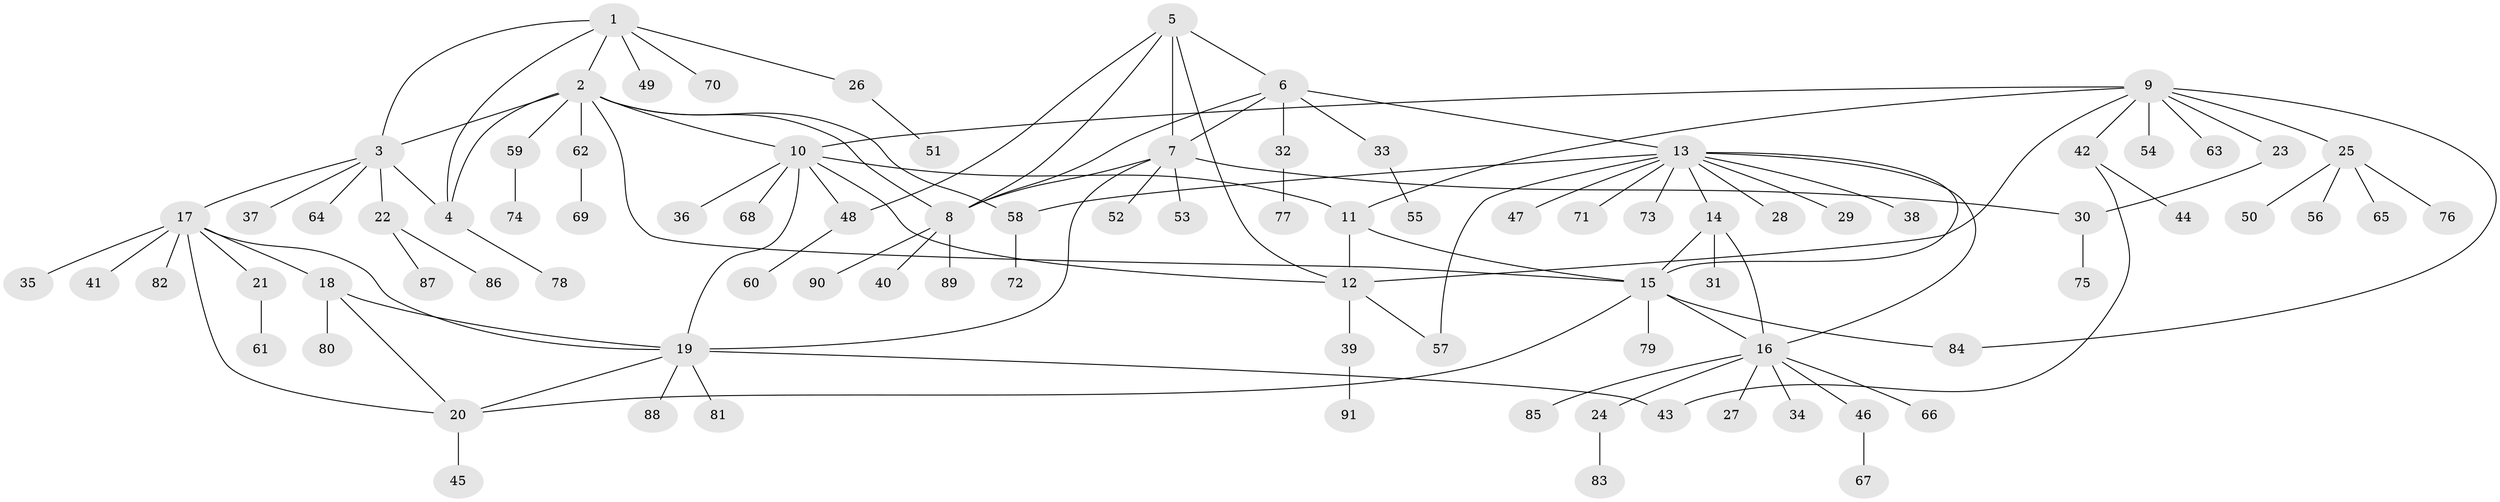 // Generated by graph-tools (version 1.1) at 2025/11/02/27/25 16:11:34]
// undirected, 91 vertices, 117 edges
graph export_dot {
graph [start="1"]
  node [color=gray90,style=filled];
  1;
  2;
  3;
  4;
  5;
  6;
  7;
  8;
  9;
  10;
  11;
  12;
  13;
  14;
  15;
  16;
  17;
  18;
  19;
  20;
  21;
  22;
  23;
  24;
  25;
  26;
  27;
  28;
  29;
  30;
  31;
  32;
  33;
  34;
  35;
  36;
  37;
  38;
  39;
  40;
  41;
  42;
  43;
  44;
  45;
  46;
  47;
  48;
  49;
  50;
  51;
  52;
  53;
  54;
  55;
  56;
  57;
  58;
  59;
  60;
  61;
  62;
  63;
  64;
  65;
  66;
  67;
  68;
  69;
  70;
  71;
  72;
  73;
  74;
  75;
  76;
  77;
  78;
  79;
  80;
  81;
  82;
  83;
  84;
  85;
  86;
  87;
  88;
  89;
  90;
  91;
  1 -- 2;
  1 -- 3;
  1 -- 4;
  1 -- 26;
  1 -- 49;
  1 -- 70;
  2 -- 3;
  2 -- 4;
  2 -- 8;
  2 -- 10;
  2 -- 15;
  2 -- 58;
  2 -- 59;
  2 -- 62;
  3 -- 4;
  3 -- 17;
  3 -- 22;
  3 -- 37;
  3 -- 64;
  4 -- 78;
  5 -- 6;
  5 -- 7;
  5 -- 8;
  5 -- 12;
  5 -- 48;
  6 -- 7;
  6 -- 8;
  6 -- 13;
  6 -- 32;
  6 -- 33;
  7 -- 8;
  7 -- 19;
  7 -- 30;
  7 -- 52;
  7 -- 53;
  8 -- 40;
  8 -- 89;
  8 -- 90;
  9 -- 10;
  9 -- 11;
  9 -- 12;
  9 -- 23;
  9 -- 25;
  9 -- 42;
  9 -- 54;
  9 -- 63;
  9 -- 84;
  10 -- 11;
  10 -- 12;
  10 -- 19;
  10 -- 36;
  10 -- 48;
  10 -- 68;
  11 -- 12;
  11 -- 15;
  12 -- 39;
  12 -- 57;
  13 -- 14;
  13 -- 15;
  13 -- 16;
  13 -- 28;
  13 -- 29;
  13 -- 38;
  13 -- 47;
  13 -- 57;
  13 -- 58;
  13 -- 71;
  13 -- 73;
  14 -- 15;
  14 -- 16;
  14 -- 31;
  15 -- 16;
  15 -- 20;
  15 -- 79;
  15 -- 84;
  16 -- 24;
  16 -- 27;
  16 -- 34;
  16 -- 46;
  16 -- 66;
  16 -- 85;
  17 -- 18;
  17 -- 19;
  17 -- 20;
  17 -- 21;
  17 -- 35;
  17 -- 41;
  17 -- 82;
  18 -- 19;
  18 -- 20;
  18 -- 80;
  19 -- 20;
  19 -- 43;
  19 -- 81;
  19 -- 88;
  20 -- 45;
  21 -- 61;
  22 -- 86;
  22 -- 87;
  23 -- 30;
  24 -- 83;
  25 -- 50;
  25 -- 56;
  25 -- 65;
  25 -- 76;
  26 -- 51;
  30 -- 75;
  32 -- 77;
  33 -- 55;
  39 -- 91;
  42 -- 43;
  42 -- 44;
  46 -- 67;
  48 -- 60;
  58 -- 72;
  59 -- 74;
  62 -- 69;
}
